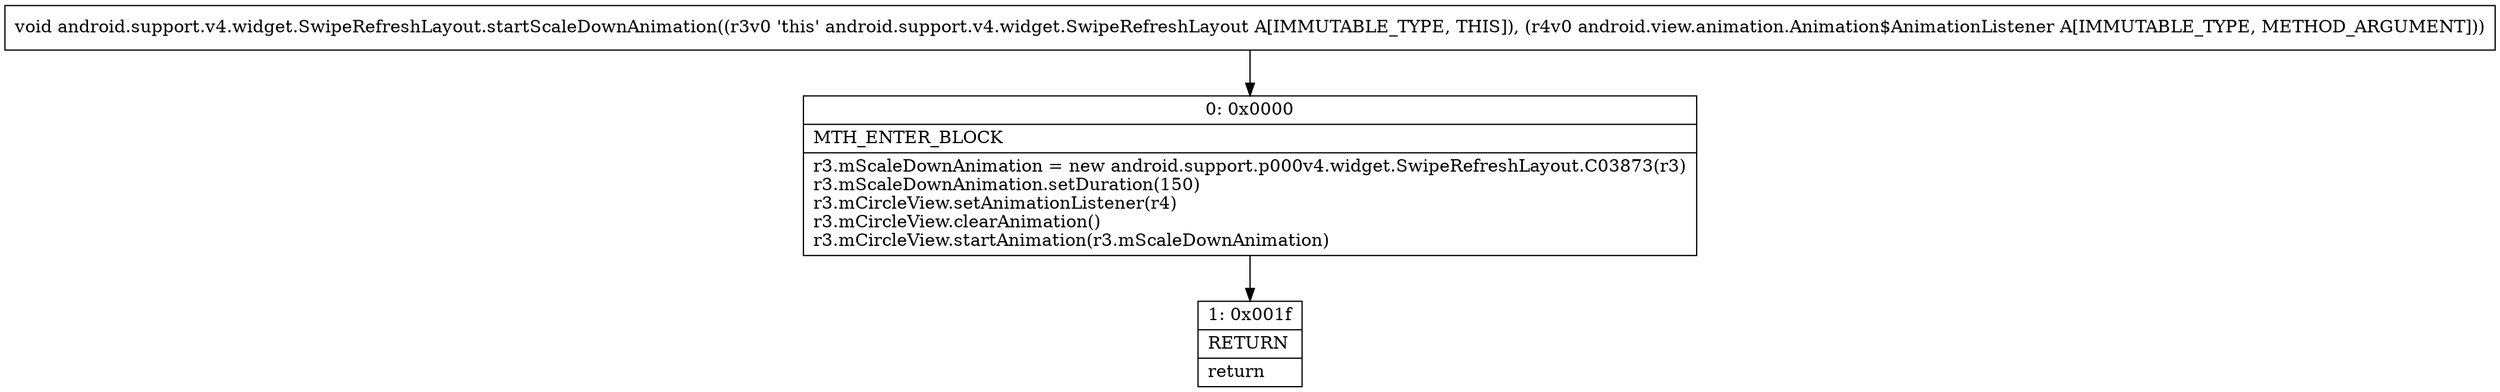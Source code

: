 digraph "CFG forandroid.support.v4.widget.SwipeRefreshLayout.startScaleDownAnimation(Landroid\/view\/animation\/Animation$AnimationListener;)V" {
Node_0 [shape=record,label="{0\:\ 0x0000|MTH_ENTER_BLOCK\l|r3.mScaleDownAnimation = new android.support.p000v4.widget.SwipeRefreshLayout.C03873(r3)\lr3.mScaleDownAnimation.setDuration(150)\lr3.mCircleView.setAnimationListener(r4)\lr3.mCircleView.clearAnimation()\lr3.mCircleView.startAnimation(r3.mScaleDownAnimation)\l}"];
Node_1 [shape=record,label="{1\:\ 0x001f|RETURN\l|return\l}"];
MethodNode[shape=record,label="{void android.support.v4.widget.SwipeRefreshLayout.startScaleDownAnimation((r3v0 'this' android.support.v4.widget.SwipeRefreshLayout A[IMMUTABLE_TYPE, THIS]), (r4v0 android.view.animation.Animation$AnimationListener A[IMMUTABLE_TYPE, METHOD_ARGUMENT])) }"];
MethodNode -> Node_0;
Node_0 -> Node_1;
}

